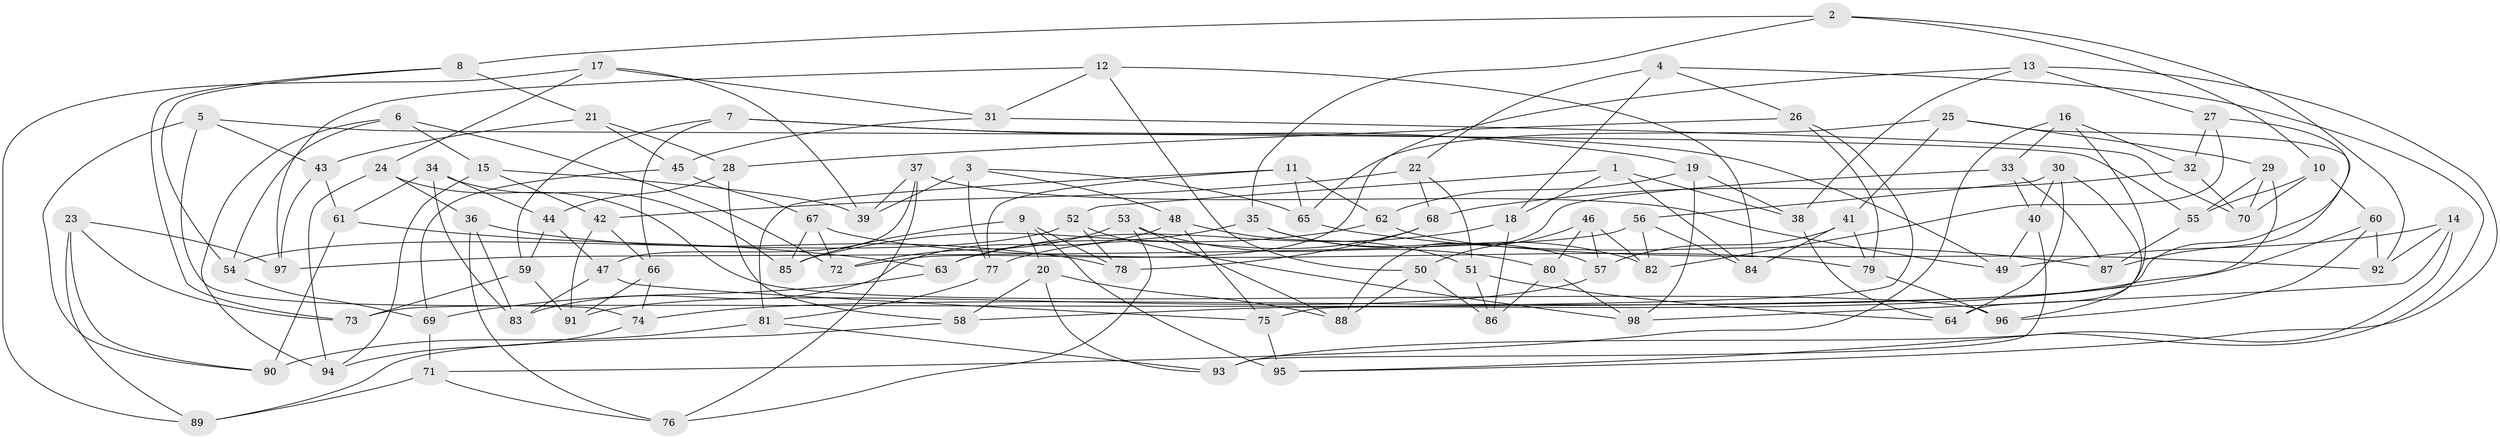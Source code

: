 // coarse degree distribution, {6: 0.5901639344262295, 4: 0.3770491803278688, 3: 0.01639344262295082, 5: 0.01639344262295082}
// Generated by graph-tools (version 1.1) at 2025/52/02/27/25 19:52:32]
// undirected, 98 vertices, 196 edges
graph export_dot {
graph [start="1"]
  node [color=gray90,style=filled];
  1;
  2;
  3;
  4;
  5;
  6;
  7;
  8;
  9;
  10;
  11;
  12;
  13;
  14;
  15;
  16;
  17;
  18;
  19;
  20;
  21;
  22;
  23;
  24;
  25;
  26;
  27;
  28;
  29;
  30;
  31;
  32;
  33;
  34;
  35;
  36;
  37;
  38;
  39;
  40;
  41;
  42;
  43;
  44;
  45;
  46;
  47;
  48;
  49;
  50;
  51;
  52;
  53;
  54;
  55;
  56;
  57;
  58;
  59;
  60;
  61;
  62;
  63;
  64;
  65;
  66;
  67;
  68;
  69;
  70;
  71;
  72;
  73;
  74;
  75;
  76;
  77;
  78;
  79;
  80;
  81;
  82;
  83;
  84;
  85;
  86;
  87;
  88;
  89;
  90;
  91;
  92;
  93;
  94;
  95;
  96;
  97;
  98;
  1 -- 38;
  1 -- 84;
  1 -- 18;
  1 -- 52;
  2 -- 10;
  2 -- 92;
  2 -- 8;
  2 -- 35;
  3 -- 77;
  3 -- 48;
  3 -- 39;
  3 -- 65;
  4 -- 18;
  4 -- 93;
  4 -- 22;
  4 -- 26;
  5 -- 74;
  5 -- 90;
  5 -- 43;
  5 -- 55;
  6 -- 15;
  6 -- 94;
  6 -- 54;
  6 -- 72;
  7 -- 59;
  7 -- 49;
  7 -- 19;
  7 -- 66;
  8 -- 73;
  8 -- 21;
  8 -- 54;
  9 -- 78;
  9 -- 85;
  9 -- 95;
  9 -- 20;
  10 -- 70;
  10 -- 55;
  10 -- 60;
  11 -- 81;
  11 -- 77;
  11 -- 65;
  11 -- 62;
  12 -- 31;
  12 -- 97;
  12 -- 84;
  12 -- 50;
  13 -- 95;
  13 -- 38;
  13 -- 27;
  13 -- 72;
  14 -- 95;
  14 -- 98;
  14 -- 92;
  14 -- 49;
  15 -- 39;
  15 -- 94;
  15 -- 42;
  16 -- 64;
  16 -- 33;
  16 -- 32;
  16 -- 71;
  17 -- 31;
  17 -- 39;
  17 -- 24;
  17 -- 89;
  18 -- 86;
  18 -- 63;
  19 -- 38;
  19 -- 62;
  19 -- 98;
  20 -- 93;
  20 -- 58;
  20 -- 88;
  21 -- 43;
  21 -- 28;
  21 -- 45;
  22 -- 51;
  22 -- 68;
  22 -- 42;
  23 -- 97;
  23 -- 90;
  23 -- 89;
  23 -- 73;
  24 -- 96;
  24 -- 94;
  24 -- 36;
  25 -- 41;
  25 -- 65;
  25 -- 73;
  25 -- 29;
  26 -- 75;
  26 -- 79;
  26 -- 28;
  27 -- 87;
  27 -- 82;
  27 -- 32;
  28 -- 58;
  28 -- 44;
  29 -- 70;
  29 -- 55;
  29 -- 58;
  30 -- 56;
  30 -- 64;
  30 -- 40;
  30 -- 96;
  31 -- 45;
  31 -- 70;
  32 -- 68;
  32 -- 70;
  33 -- 40;
  33 -- 87;
  33 -- 88;
  34 -- 61;
  34 -- 85;
  34 -- 83;
  34 -- 44;
  35 -- 82;
  35 -- 57;
  35 -- 63;
  36 -- 78;
  36 -- 76;
  36 -- 83;
  37 -- 76;
  37 -- 39;
  37 -- 49;
  37 -- 47;
  38 -- 64;
  40 -- 93;
  40 -- 49;
  41 -- 84;
  41 -- 79;
  41 -- 57;
  42 -- 66;
  42 -- 91;
  43 -- 97;
  43 -- 61;
  44 -- 59;
  44 -- 47;
  45 -- 67;
  45 -- 69;
  46 -- 57;
  46 -- 50;
  46 -- 80;
  46 -- 82;
  47 -- 75;
  47 -- 83;
  48 -- 51;
  48 -- 75;
  48 -- 83;
  50 -- 86;
  50 -- 88;
  51 -- 64;
  51 -- 86;
  52 -- 98;
  52 -- 54;
  52 -- 78;
  53 -- 72;
  53 -- 88;
  53 -- 76;
  53 -- 80;
  54 -- 69;
  55 -- 87;
  56 -- 84;
  56 -- 82;
  56 -- 97;
  57 -- 91;
  58 -- 89;
  59 -- 91;
  59 -- 73;
  60 -- 92;
  60 -- 74;
  60 -- 96;
  61 -- 90;
  61 -- 63;
  62 -- 85;
  62 -- 92;
  63 -- 69;
  65 -- 87;
  66 -- 91;
  66 -- 74;
  67 -- 85;
  67 -- 72;
  67 -- 79;
  68 -- 78;
  68 -- 77;
  69 -- 71;
  71 -- 76;
  71 -- 89;
  74 -- 94;
  75 -- 95;
  77 -- 81;
  79 -- 96;
  80 -- 98;
  80 -- 86;
  81 -- 93;
  81 -- 90;
}
